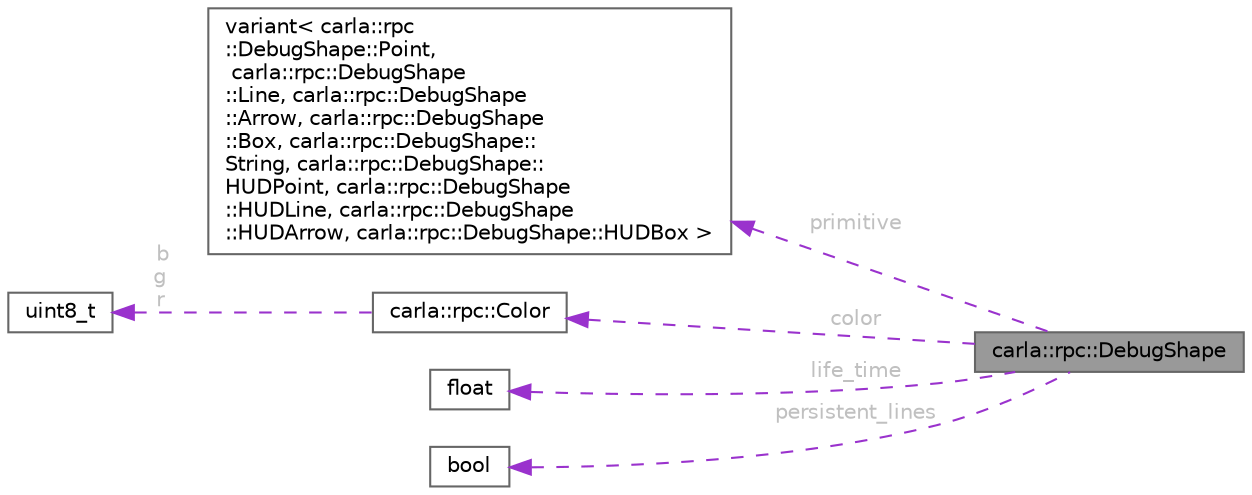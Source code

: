 digraph "carla::rpc::DebugShape"
{
 // INTERACTIVE_SVG=YES
 // LATEX_PDF_SIZE
  bgcolor="transparent";
  edge [fontname=Helvetica,fontsize=10,labelfontname=Helvetica,labelfontsize=10];
  node [fontname=Helvetica,fontsize=10,shape=box,height=0.2,width=0.4];
  rankdir="LR";
  Node1 [id="Node000001",label="carla::rpc::DebugShape",height=0.2,width=0.4,color="gray40", fillcolor="grey60", style="filled", fontcolor="black",tooltip=" "];
  Node2 -> Node1 [id="edge1_Node000001_Node000002",dir="back",color="darkorchid3",style="dashed",tooltip=" ",label=" primitive",fontcolor="grey" ];
  Node2 [id="Node000002",label="variant\< carla::rpc\l::DebugShape::Point,\l carla::rpc::DebugShape\l::Line, carla::rpc::DebugShape\l::Arrow, carla::rpc::DebugShape\l::Box, carla::rpc::DebugShape::\lString, carla::rpc::DebugShape::\lHUDPoint, carla::rpc::DebugShape\l::HUDLine, carla::rpc::DebugShape\l::HUDArrow, carla::rpc::DebugShape::HUDBox \>",height=0.2,width=0.4,color="gray40", fillcolor="white", style="filled",tooltip=" "];
  Node3 -> Node1 [id="edge2_Node000001_Node000003",dir="back",color="darkorchid3",style="dashed",tooltip=" ",label=" color",fontcolor="grey" ];
  Node3 [id="Node000003",label="carla::rpc::Color",height=0.2,width=0.4,color="gray40", fillcolor="white", style="filled",URL="$da/d44/classcarla_1_1rpc_1_1Color.html",tooltip=" "];
  Node4 -> Node3 [id="edge3_Node000003_Node000004",dir="back",color="darkorchid3",style="dashed",tooltip=" ",label=" b\ng\nr",fontcolor="grey" ];
  Node4 [id="Node000004",label="uint8_t",height=0.2,width=0.4,color="gray40", fillcolor="white", style="filled",tooltip=" "];
  Node5 -> Node1 [id="edge4_Node000001_Node000005",dir="back",color="darkorchid3",style="dashed",tooltip=" ",label=" life_time",fontcolor="grey" ];
  Node5 [id="Node000005",label="float",height=0.2,width=0.4,color="gray40", fillcolor="white", style="filled",tooltip=" "];
  Node6 -> Node1 [id="edge5_Node000001_Node000006",dir="back",color="darkorchid3",style="dashed",tooltip=" ",label=" persistent_lines",fontcolor="grey" ];
  Node6 [id="Node000006",label="bool",height=0.2,width=0.4,color="gray40", fillcolor="white", style="filled",tooltip=" "];
}
